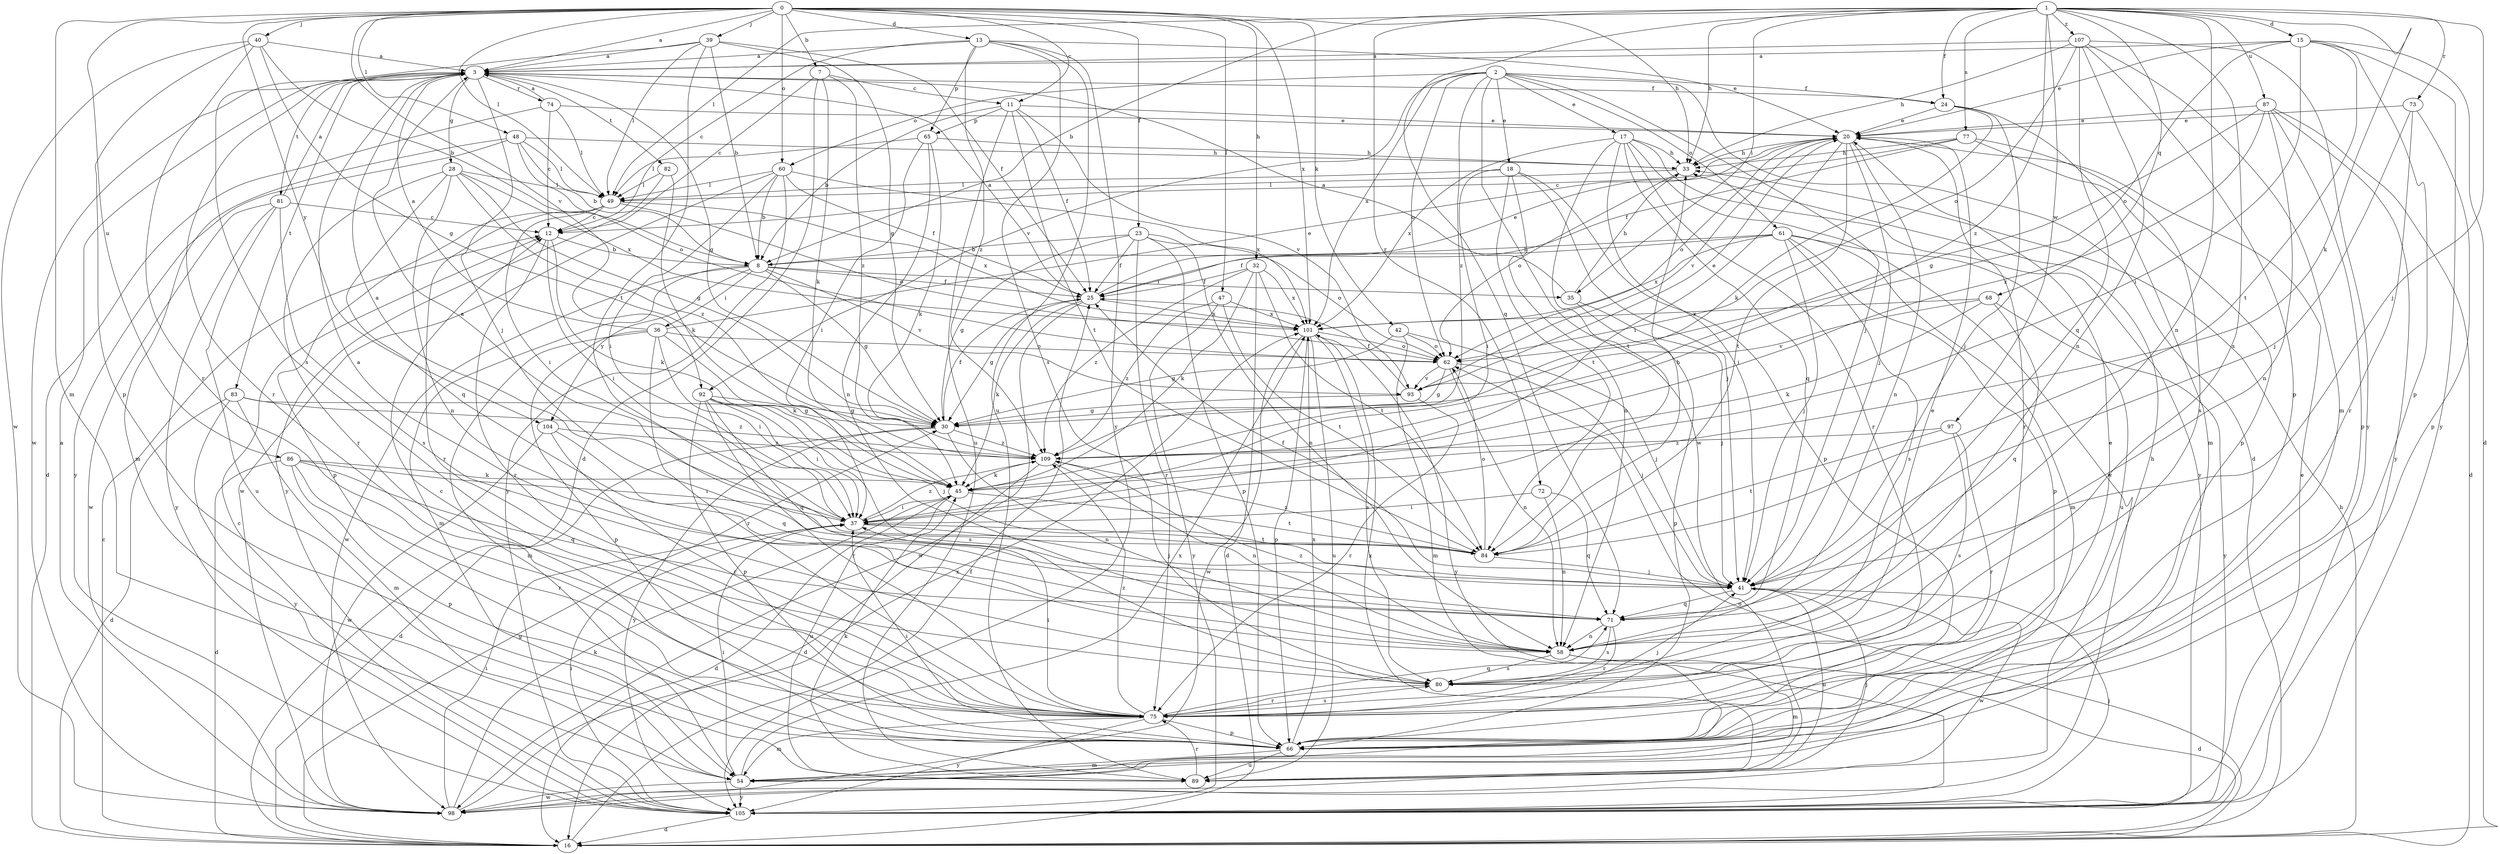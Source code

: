 strict digraph  {
0;
1;
2;
3;
7;
8;
11;
12;
13;
15;
16;
17;
18;
20;
23;
24;
25;
28;
30;
32;
33;
35;
36;
37;
39;
40;
41;
42;
45;
47;
48;
49;
54;
58;
60;
61;
62;
65;
66;
68;
71;
72;
73;
74;
75;
77;
80;
81;
82;
83;
84;
86;
87;
89;
92;
93;
97;
98;
101;
104;
105;
107;
109;
0 -> 3  [label=a];
0 -> 7  [label=b];
0 -> 11  [label=c];
0 -> 13  [label=d];
0 -> 23  [label=f];
0 -> 32  [label=h];
0 -> 33  [label=h];
0 -> 39  [label=j];
0 -> 40  [label=j];
0 -> 42  [label=k];
0 -> 47  [label=l];
0 -> 48  [label=l];
0 -> 49  [label=l];
0 -> 54  [label=m];
0 -> 60  [label=o];
0 -> 86  [label=u];
0 -> 92  [label=v];
0 -> 101  [label=x];
0 -> 104  [label=y];
1 -> 8  [label=b];
1 -> 15  [label=d];
1 -> 24  [label=f];
1 -> 33  [label=h];
1 -> 35  [label=i];
1 -> 41  [label=j];
1 -> 45  [label=k];
1 -> 49  [label=l];
1 -> 58  [label=n];
1 -> 68  [label=q];
1 -> 71  [label=q];
1 -> 72  [label=r];
1 -> 73  [label=r];
1 -> 77  [label=s];
1 -> 80  [label=s];
1 -> 87  [label=u];
1 -> 97  [label=w];
1 -> 107  [label=z];
1 -> 109  [label=z];
2 -> 16  [label=d];
2 -> 17  [label=e];
2 -> 18  [label=e];
2 -> 24  [label=f];
2 -> 41  [label=j];
2 -> 60  [label=o];
2 -> 61  [label=o];
2 -> 62  [label=o];
2 -> 92  [label=v];
2 -> 98  [label=w];
2 -> 101  [label=x];
2 -> 109  [label=z];
3 -> 24  [label=f];
3 -> 28  [label=g];
3 -> 30  [label=g];
3 -> 41  [label=j];
3 -> 74  [label=r];
3 -> 75  [label=r];
3 -> 81  [label=t];
3 -> 82  [label=t];
3 -> 83  [label=t];
3 -> 98  [label=w];
7 -> 11  [label=c];
7 -> 12  [label=c];
7 -> 16  [label=d];
7 -> 45  [label=k];
7 -> 109  [label=z];
8 -> 25  [label=f];
8 -> 30  [label=g];
8 -> 35  [label=i];
8 -> 36  [label=i];
8 -> 54  [label=m];
8 -> 93  [label=v];
8 -> 98  [label=w];
8 -> 104  [label=y];
11 -> 8  [label=b];
11 -> 20  [label=e];
11 -> 25  [label=f];
11 -> 65  [label=p];
11 -> 84  [label=t];
11 -> 89  [label=u];
11 -> 93  [label=v];
12 -> 8  [label=b];
12 -> 37  [label=i];
12 -> 45  [label=k];
12 -> 75  [label=r];
13 -> 3  [label=a];
13 -> 12  [label=c];
13 -> 20  [label=e];
13 -> 65  [label=p];
13 -> 80  [label=s];
13 -> 89  [label=u];
13 -> 105  [label=y];
13 -> 109  [label=z];
15 -> 3  [label=a];
15 -> 16  [label=d];
15 -> 20  [label=e];
15 -> 37  [label=i];
15 -> 62  [label=o];
15 -> 66  [label=p];
15 -> 84  [label=t];
15 -> 105  [label=y];
16 -> 12  [label=c];
16 -> 25  [label=f];
16 -> 30  [label=g];
16 -> 33  [label=h];
16 -> 62  [label=o];
17 -> 33  [label=h];
17 -> 41  [label=j];
17 -> 71  [label=q];
17 -> 75  [label=r];
17 -> 84  [label=t];
17 -> 98  [label=w];
17 -> 101  [label=x];
17 -> 105  [label=y];
18 -> 37  [label=i];
18 -> 41  [label=j];
18 -> 49  [label=l];
18 -> 58  [label=n];
18 -> 66  [label=p];
18 -> 84  [label=t];
20 -> 33  [label=h];
20 -> 37  [label=i];
20 -> 41  [label=j];
20 -> 58  [label=n];
20 -> 62  [label=o];
20 -> 75  [label=r];
20 -> 84  [label=t];
20 -> 93  [label=v];
23 -> 8  [label=b];
23 -> 25  [label=f];
23 -> 30  [label=g];
23 -> 58  [label=n];
23 -> 62  [label=o];
23 -> 66  [label=p];
23 -> 75  [label=r];
24 -> 20  [label=e];
24 -> 41  [label=j];
24 -> 45  [label=k];
24 -> 54  [label=m];
25 -> 3  [label=a];
25 -> 20  [label=e];
25 -> 30  [label=g];
25 -> 45  [label=k];
25 -> 98  [label=w];
25 -> 101  [label=x];
28 -> 30  [label=g];
28 -> 49  [label=l];
28 -> 58  [label=n];
28 -> 71  [label=q];
28 -> 75  [label=r];
28 -> 101  [label=x];
28 -> 109  [label=z];
30 -> 16  [label=d];
30 -> 25  [label=f];
30 -> 58  [label=n];
30 -> 105  [label=y];
30 -> 109  [label=z];
32 -> 16  [label=d];
32 -> 25  [label=f];
32 -> 45  [label=k];
32 -> 84  [label=t];
32 -> 101  [label=x];
32 -> 109  [label=z];
33 -> 49  [label=l];
33 -> 62  [label=o];
35 -> 3  [label=a];
35 -> 33  [label=h];
35 -> 41  [label=j];
35 -> 66  [label=p];
36 -> 3  [label=a];
36 -> 20  [label=e];
36 -> 37  [label=i];
36 -> 45  [label=k];
36 -> 54  [label=m];
36 -> 62  [label=o];
36 -> 66  [label=p];
36 -> 75  [label=r];
37 -> 3  [label=a];
37 -> 41  [label=j];
37 -> 84  [label=t];
37 -> 109  [label=z];
39 -> 3  [label=a];
39 -> 8  [label=b];
39 -> 25  [label=f];
39 -> 30  [label=g];
39 -> 49  [label=l];
39 -> 80  [label=s];
39 -> 84  [label=t];
40 -> 3  [label=a];
40 -> 8  [label=b];
40 -> 30  [label=g];
40 -> 66  [label=p];
40 -> 75  [label=r];
40 -> 98  [label=w];
41 -> 25  [label=f];
41 -> 71  [label=q];
41 -> 89  [label=u];
41 -> 98  [label=w];
42 -> 30  [label=g];
42 -> 41  [label=j];
42 -> 54  [label=m];
42 -> 62  [label=o];
45 -> 16  [label=d];
45 -> 37  [label=i];
45 -> 84  [label=t];
45 -> 89  [label=u];
47 -> 84  [label=t];
47 -> 101  [label=x];
47 -> 105  [label=y];
47 -> 109  [label=z];
48 -> 8  [label=b];
48 -> 33  [label=h];
48 -> 49  [label=l];
48 -> 54  [label=m];
48 -> 62  [label=o];
48 -> 105  [label=y];
49 -> 12  [label=c];
49 -> 37  [label=i];
49 -> 62  [label=o];
49 -> 66  [label=p];
49 -> 75  [label=r];
49 -> 101  [label=x];
54 -> 37  [label=i];
54 -> 98  [label=w];
54 -> 101  [label=x];
54 -> 105  [label=y];
58 -> 3  [label=a];
58 -> 16  [label=d];
58 -> 54  [label=m];
58 -> 80  [label=s];
58 -> 109  [label=z];
60 -> 8  [label=b];
60 -> 25  [label=f];
60 -> 37  [label=i];
60 -> 49  [label=l];
60 -> 98  [label=w];
60 -> 101  [label=x];
60 -> 105  [label=y];
61 -> 8  [label=b];
61 -> 25  [label=f];
61 -> 41  [label=j];
61 -> 54  [label=m];
61 -> 66  [label=p];
61 -> 80  [label=s];
61 -> 89  [label=u];
61 -> 101  [label=x];
62 -> 30  [label=g];
62 -> 41  [label=j];
62 -> 58  [label=n];
62 -> 93  [label=v];
65 -> 33  [label=h];
65 -> 37  [label=i];
65 -> 45  [label=k];
65 -> 49  [label=l];
65 -> 58  [label=n];
66 -> 12  [label=c];
66 -> 20  [label=e];
66 -> 33  [label=h];
66 -> 37  [label=i];
66 -> 54  [label=m];
66 -> 89  [label=u];
66 -> 101  [label=x];
68 -> 45  [label=k];
68 -> 71  [label=q];
68 -> 93  [label=v];
68 -> 101  [label=x];
68 -> 105  [label=y];
71 -> 58  [label=n];
71 -> 75  [label=r];
71 -> 80  [label=s];
72 -> 37  [label=i];
72 -> 58  [label=n];
72 -> 71  [label=q];
73 -> 20  [label=e];
73 -> 41  [label=j];
73 -> 66  [label=p];
73 -> 75  [label=r];
74 -> 3  [label=a];
74 -> 12  [label=c];
74 -> 16  [label=d];
74 -> 20  [label=e];
74 -> 49  [label=l];
75 -> 37  [label=i];
75 -> 41  [label=j];
75 -> 54  [label=m];
75 -> 66  [label=p];
75 -> 71  [label=q];
75 -> 80  [label=s];
75 -> 105  [label=y];
75 -> 109  [label=z];
77 -> 12  [label=c];
77 -> 25  [label=f];
77 -> 33  [label=h];
77 -> 66  [label=p];
77 -> 80  [label=s];
80 -> 20  [label=e];
80 -> 75  [label=r];
81 -> 3  [label=a];
81 -> 12  [label=c];
81 -> 80  [label=s];
81 -> 89  [label=u];
81 -> 98  [label=w];
81 -> 105  [label=y];
82 -> 45  [label=k];
82 -> 49  [label=l];
82 -> 105  [label=y];
83 -> 16  [label=d];
83 -> 30  [label=g];
83 -> 54  [label=m];
83 -> 105  [label=y];
83 -> 109  [label=z];
84 -> 3  [label=a];
84 -> 33  [label=h];
84 -> 41  [label=j];
84 -> 62  [label=o];
84 -> 109  [label=z];
86 -> 16  [label=d];
86 -> 37  [label=i];
86 -> 45  [label=k];
86 -> 66  [label=p];
86 -> 71  [label=q];
86 -> 75  [label=r];
87 -> 16  [label=d];
87 -> 20  [label=e];
87 -> 30  [label=g];
87 -> 58  [label=n];
87 -> 66  [label=p];
87 -> 105  [label=y];
87 -> 109  [label=z];
89 -> 41  [label=j];
89 -> 45  [label=k];
89 -> 75  [label=r];
89 -> 101  [label=x];
92 -> 30  [label=g];
92 -> 37  [label=i];
92 -> 41  [label=j];
92 -> 66  [label=p];
92 -> 71  [label=q];
92 -> 75  [label=r];
92 -> 80  [label=s];
93 -> 20  [label=e];
93 -> 25  [label=f];
93 -> 30  [label=g];
93 -> 75  [label=r];
97 -> 75  [label=r];
97 -> 80  [label=s];
97 -> 84  [label=t];
97 -> 109  [label=z];
98 -> 3  [label=a];
98 -> 37  [label=i];
98 -> 45  [label=k];
98 -> 101  [label=x];
101 -> 62  [label=o];
101 -> 66  [label=p];
101 -> 80  [label=s];
101 -> 89  [label=u];
101 -> 98  [label=w];
101 -> 105  [label=y];
104 -> 71  [label=q];
104 -> 75  [label=r];
104 -> 98  [label=w];
104 -> 109  [label=z];
105 -> 12  [label=c];
105 -> 16  [label=d];
105 -> 20  [label=e];
105 -> 37  [label=i];
105 -> 41  [label=j];
107 -> 3  [label=a];
107 -> 33  [label=h];
107 -> 54  [label=m];
107 -> 58  [label=n];
107 -> 62  [label=o];
107 -> 66  [label=p];
107 -> 71  [label=q];
107 -> 105  [label=y];
109 -> 16  [label=d];
109 -> 45  [label=k];
109 -> 58  [label=n];
}
